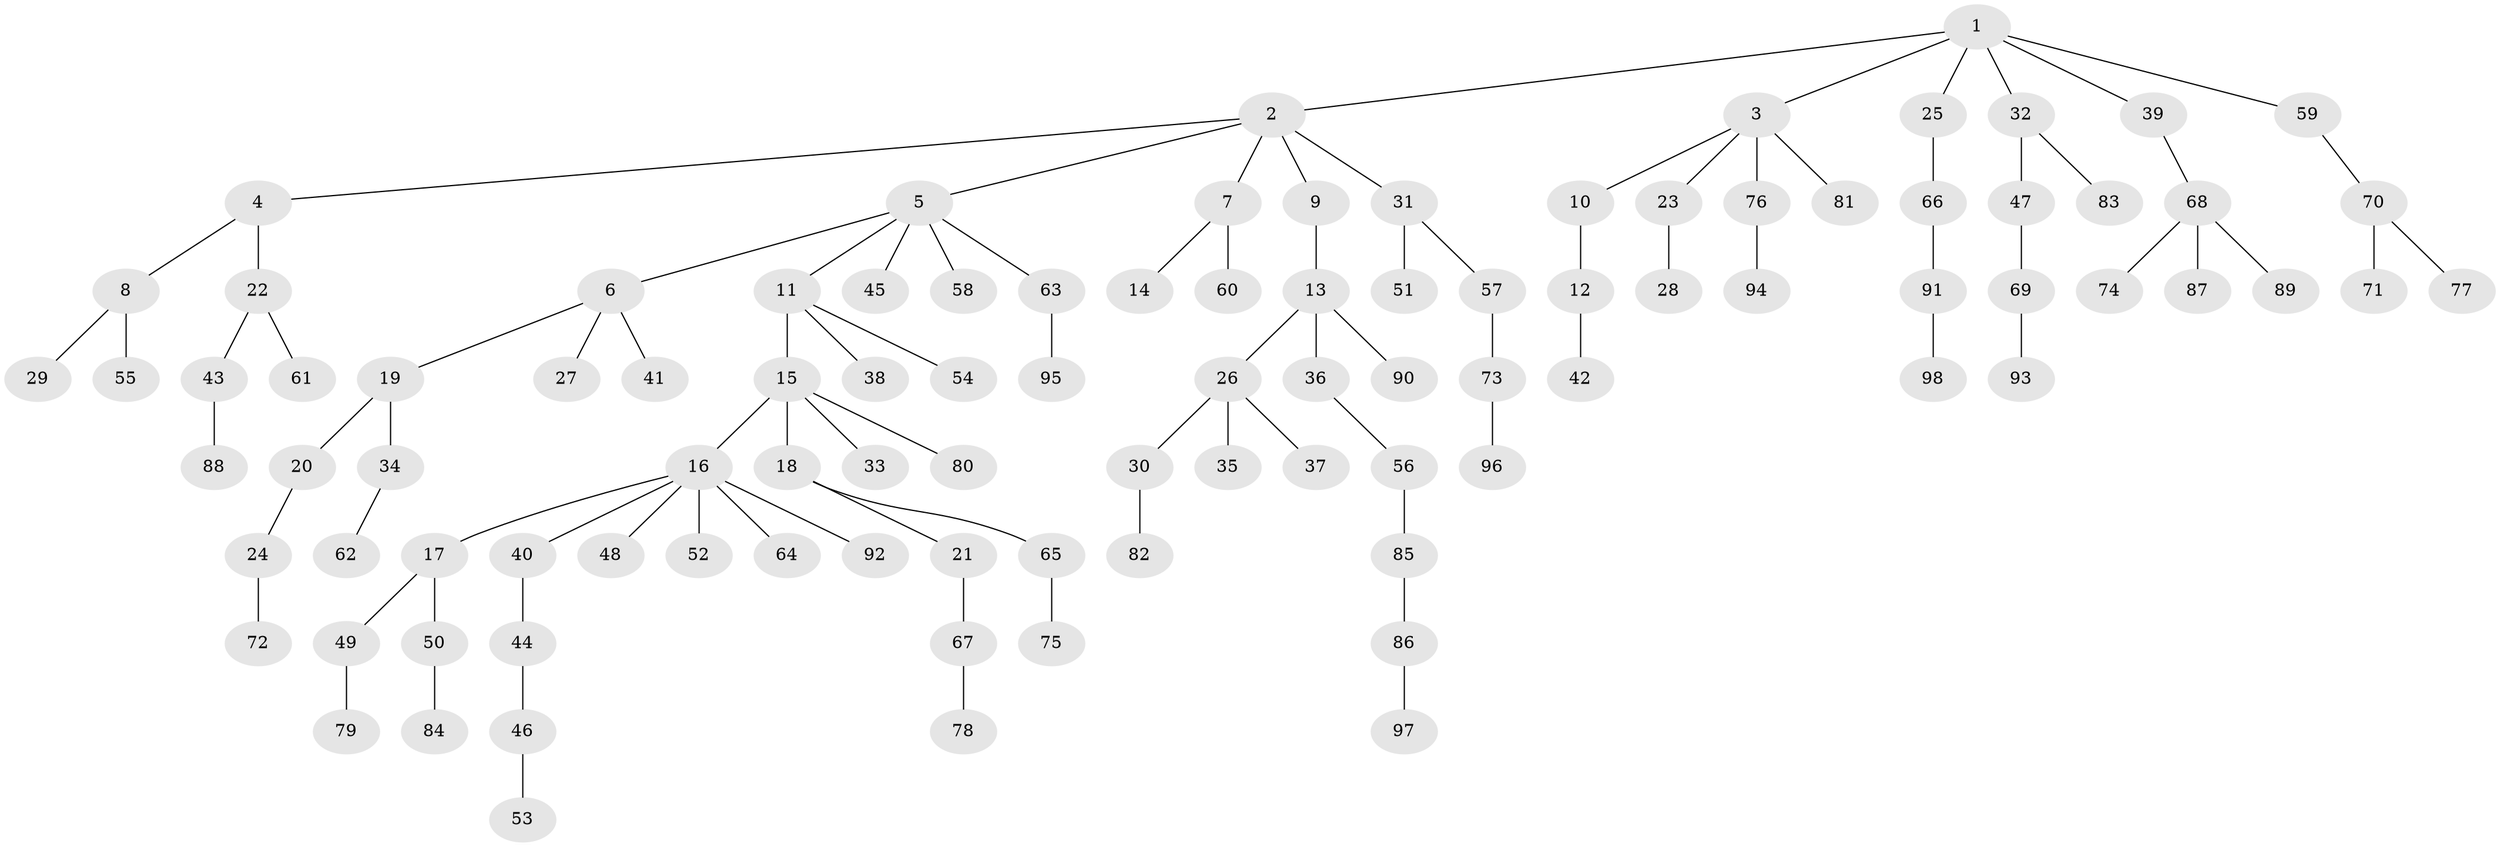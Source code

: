 // Generated by graph-tools (version 1.1) at 2025/02/03/09/25 03:02:26]
// undirected, 98 vertices, 97 edges
graph export_dot {
graph [start="1"]
  node [color=gray90,style=filled];
  1;
  2;
  3;
  4;
  5;
  6;
  7;
  8;
  9;
  10;
  11;
  12;
  13;
  14;
  15;
  16;
  17;
  18;
  19;
  20;
  21;
  22;
  23;
  24;
  25;
  26;
  27;
  28;
  29;
  30;
  31;
  32;
  33;
  34;
  35;
  36;
  37;
  38;
  39;
  40;
  41;
  42;
  43;
  44;
  45;
  46;
  47;
  48;
  49;
  50;
  51;
  52;
  53;
  54;
  55;
  56;
  57;
  58;
  59;
  60;
  61;
  62;
  63;
  64;
  65;
  66;
  67;
  68;
  69;
  70;
  71;
  72;
  73;
  74;
  75;
  76;
  77;
  78;
  79;
  80;
  81;
  82;
  83;
  84;
  85;
  86;
  87;
  88;
  89;
  90;
  91;
  92;
  93;
  94;
  95;
  96;
  97;
  98;
  1 -- 2;
  1 -- 3;
  1 -- 25;
  1 -- 32;
  1 -- 39;
  1 -- 59;
  2 -- 4;
  2 -- 5;
  2 -- 7;
  2 -- 9;
  2 -- 31;
  3 -- 10;
  3 -- 23;
  3 -- 76;
  3 -- 81;
  4 -- 8;
  4 -- 22;
  5 -- 6;
  5 -- 11;
  5 -- 45;
  5 -- 58;
  5 -- 63;
  6 -- 19;
  6 -- 27;
  6 -- 41;
  7 -- 14;
  7 -- 60;
  8 -- 29;
  8 -- 55;
  9 -- 13;
  10 -- 12;
  11 -- 15;
  11 -- 38;
  11 -- 54;
  12 -- 42;
  13 -- 26;
  13 -- 36;
  13 -- 90;
  15 -- 16;
  15 -- 18;
  15 -- 33;
  15 -- 80;
  16 -- 17;
  16 -- 40;
  16 -- 48;
  16 -- 52;
  16 -- 64;
  16 -- 92;
  17 -- 49;
  17 -- 50;
  18 -- 21;
  18 -- 65;
  19 -- 20;
  19 -- 34;
  20 -- 24;
  21 -- 67;
  22 -- 43;
  22 -- 61;
  23 -- 28;
  24 -- 72;
  25 -- 66;
  26 -- 30;
  26 -- 35;
  26 -- 37;
  30 -- 82;
  31 -- 51;
  31 -- 57;
  32 -- 47;
  32 -- 83;
  34 -- 62;
  36 -- 56;
  39 -- 68;
  40 -- 44;
  43 -- 88;
  44 -- 46;
  46 -- 53;
  47 -- 69;
  49 -- 79;
  50 -- 84;
  56 -- 85;
  57 -- 73;
  59 -- 70;
  63 -- 95;
  65 -- 75;
  66 -- 91;
  67 -- 78;
  68 -- 74;
  68 -- 87;
  68 -- 89;
  69 -- 93;
  70 -- 71;
  70 -- 77;
  73 -- 96;
  76 -- 94;
  85 -- 86;
  86 -- 97;
  91 -- 98;
}
